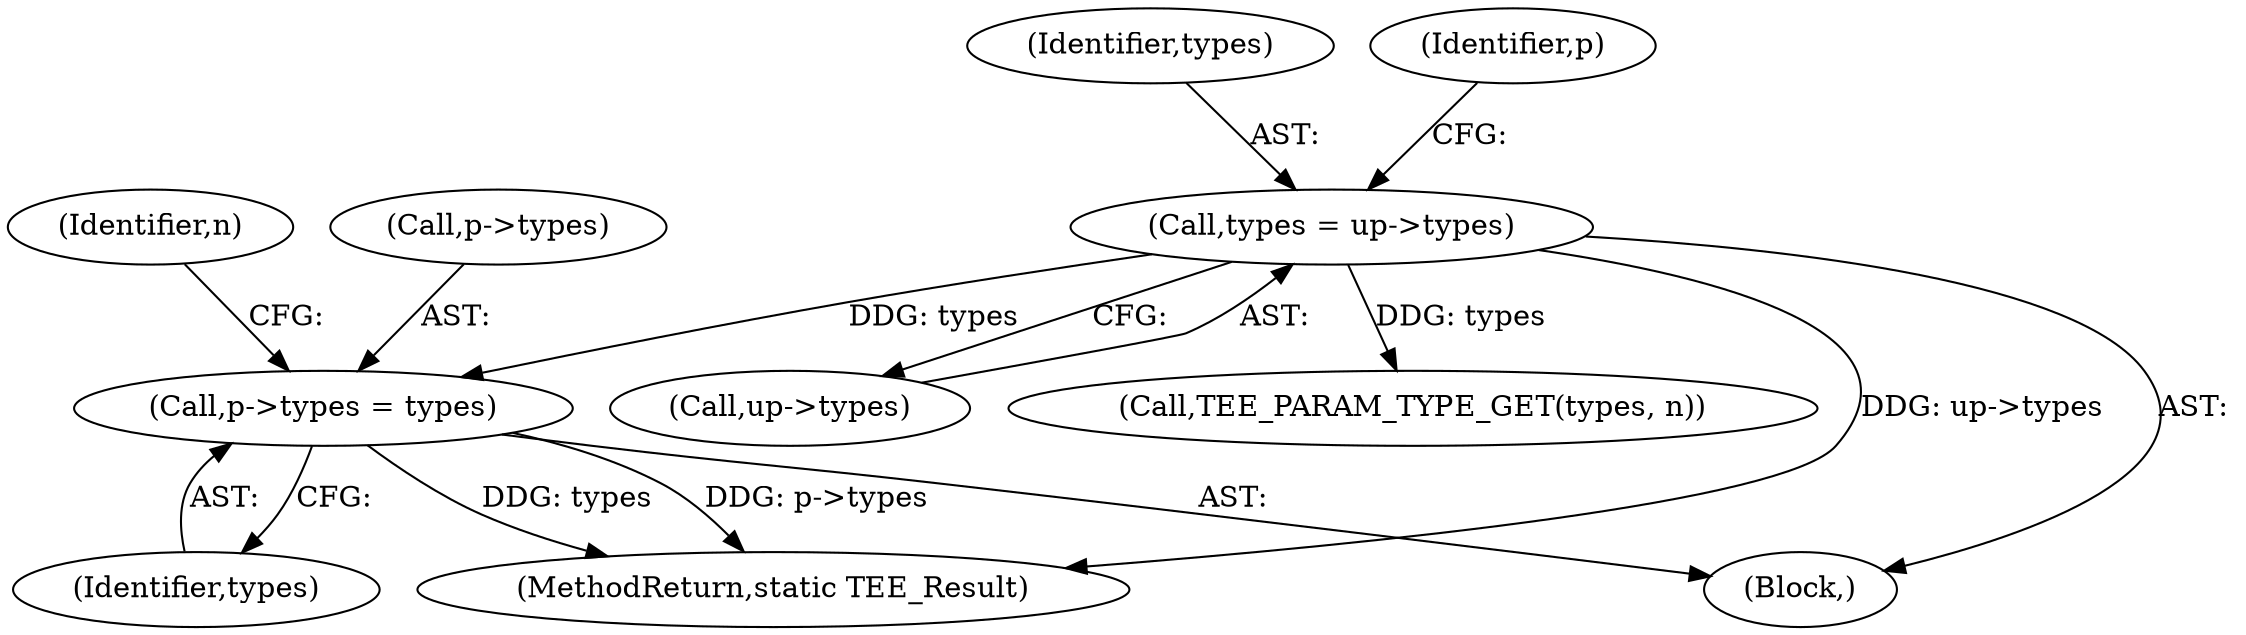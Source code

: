 digraph "0_optee_os_d5c5b0b77b2b589666024d219a8007b3f5b6faeb_0@pointer" {
"1000113" [label="(Call,p->types = types)"];
"1000108" [label="(Call,types = up->types)"];
"1000110" [label="(Call,up->types)"];
"1000157" [label="(Call,TEE_PARAM_TYPE_GET(types, n))"];
"1000117" [label="(Identifier,types)"];
"1000109" [label="(Identifier,types)"];
"1000120" [label="(Identifier,n)"];
"1000108" [label="(Call,types = up->types)"];
"1000113" [label="(Call,p->types = types)"];
"1000105" [label="(Block,)"];
"1000115" [label="(Identifier,p)"];
"1000253" [label="(MethodReturn,static TEE_Result)"];
"1000114" [label="(Call,p->types)"];
"1000113" -> "1000105"  [label="AST: "];
"1000113" -> "1000117"  [label="CFG: "];
"1000114" -> "1000113"  [label="AST: "];
"1000117" -> "1000113"  [label="AST: "];
"1000120" -> "1000113"  [label="CFG: "];
"1000113" -> "1000253"  [label="DDG: p->types"];
"1000113" -> "1000253"  [label="DDG: types"];
"1000108" -> "1000113"  [label="DDG: types"];
"1000108" -> "1000105"  [label="AST: "];
"1000108" -> "1000110"  [label="CFG: "];
"1000109" -> "1000108"  [label="AST: "];
"1000110" -> "1000108"  [label="AST: "];
"1000115" -> "1000108"  [label="CFG: "];
"1000108" -> "1000253"  [label="DDG: up->types"];
"1000108" -> "1000157"  [label="DDG: types"];
}
